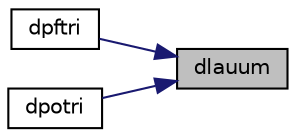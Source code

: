 digraph "dlauum"
{
 // LATEX_PDF_SIZE
  edge [fontname="Helvetica",fontsize="10",labelfontname="Helvetica",labelfontsize="10"];
  node [fontname="Helvetica",fontsize="10",shape=record];
  rankdir="RL";
  Node1 [label="dlauum",height=0.2,width=0.4,color="black", fillcolor="grey75", style="filled", fontcolor="black",tooltip="DLAUUM computes the product UUH or LHL, where U and L are upper or lower triangular matrices (blocked..."];
  Node1 -> Node2 [dir="back",color="midnightblue",fontsize="10",style="solid",fontname="Helvetica"];
  Node2 [label="dpftri",height=0.2,width=0.4,color="black", fillcolor="white", style="filled",URL="$dpftri_8f.html#a8efed1fd6d617d97726376cff99fe77d",tooltip="DPFTRI"];
  Node1 -> Node3 [dir="back",color="midnightblue",fontsize="10",style="solid",fontname="Helvetica"];
  Node3 [label="dpotri",height=0.2,width=0.4,color="black", fillcolor="white", style="filled",URL="$dpotri_8f.html#a9dfc04beae56a3b1c1f75eebc838c14c",tooltip="DPOTRI"];
}
